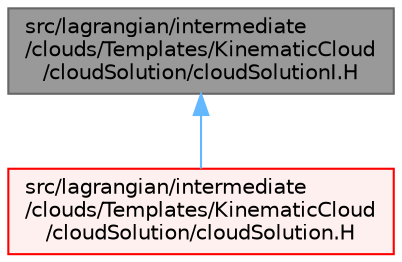 digraph "src/lagrangian/intermediate/clouds/Templates/KinematicCloud/cloudSolution/cloudSolutionI.H"
{
 // LATEX_PDF_SIZE
  bgcolor="transparent";
  edge [fontname=Helvetica,fontsize=10,labelfontname=Helvetica,labelfontsize=10];
  node [fontname=Helvetica,fontsize=10,shape=box,height=0.2,width=0.4];
  Node1 [id="Node000001",label="src/lagrangian/intermediate\l/clouds/Templates/KinematicCloud\l/cloudSolution/cloudSolutionI.H",height=0.2,width=0.4,color="gray40", fillcolor="grey60", style="filled", fontcolor="black",tooltip=" "];
  Node1 -> Node2 [id="edge1_Node000001_Node000002",dir="back",color="steelblue1",style="solid",tooltip=" "];
  Node2 [id="Node000002",label="src/lagrangian/intermediate\l/clouds/Templates/KinematicCloud\l/cloudSolution/cloudSolution.H",height=0.2,width=0.4,color="red", fillcolor="#FFF0F0", style="filled",URL="$cloudSolution_8H.html",tooltip=" "];
}
